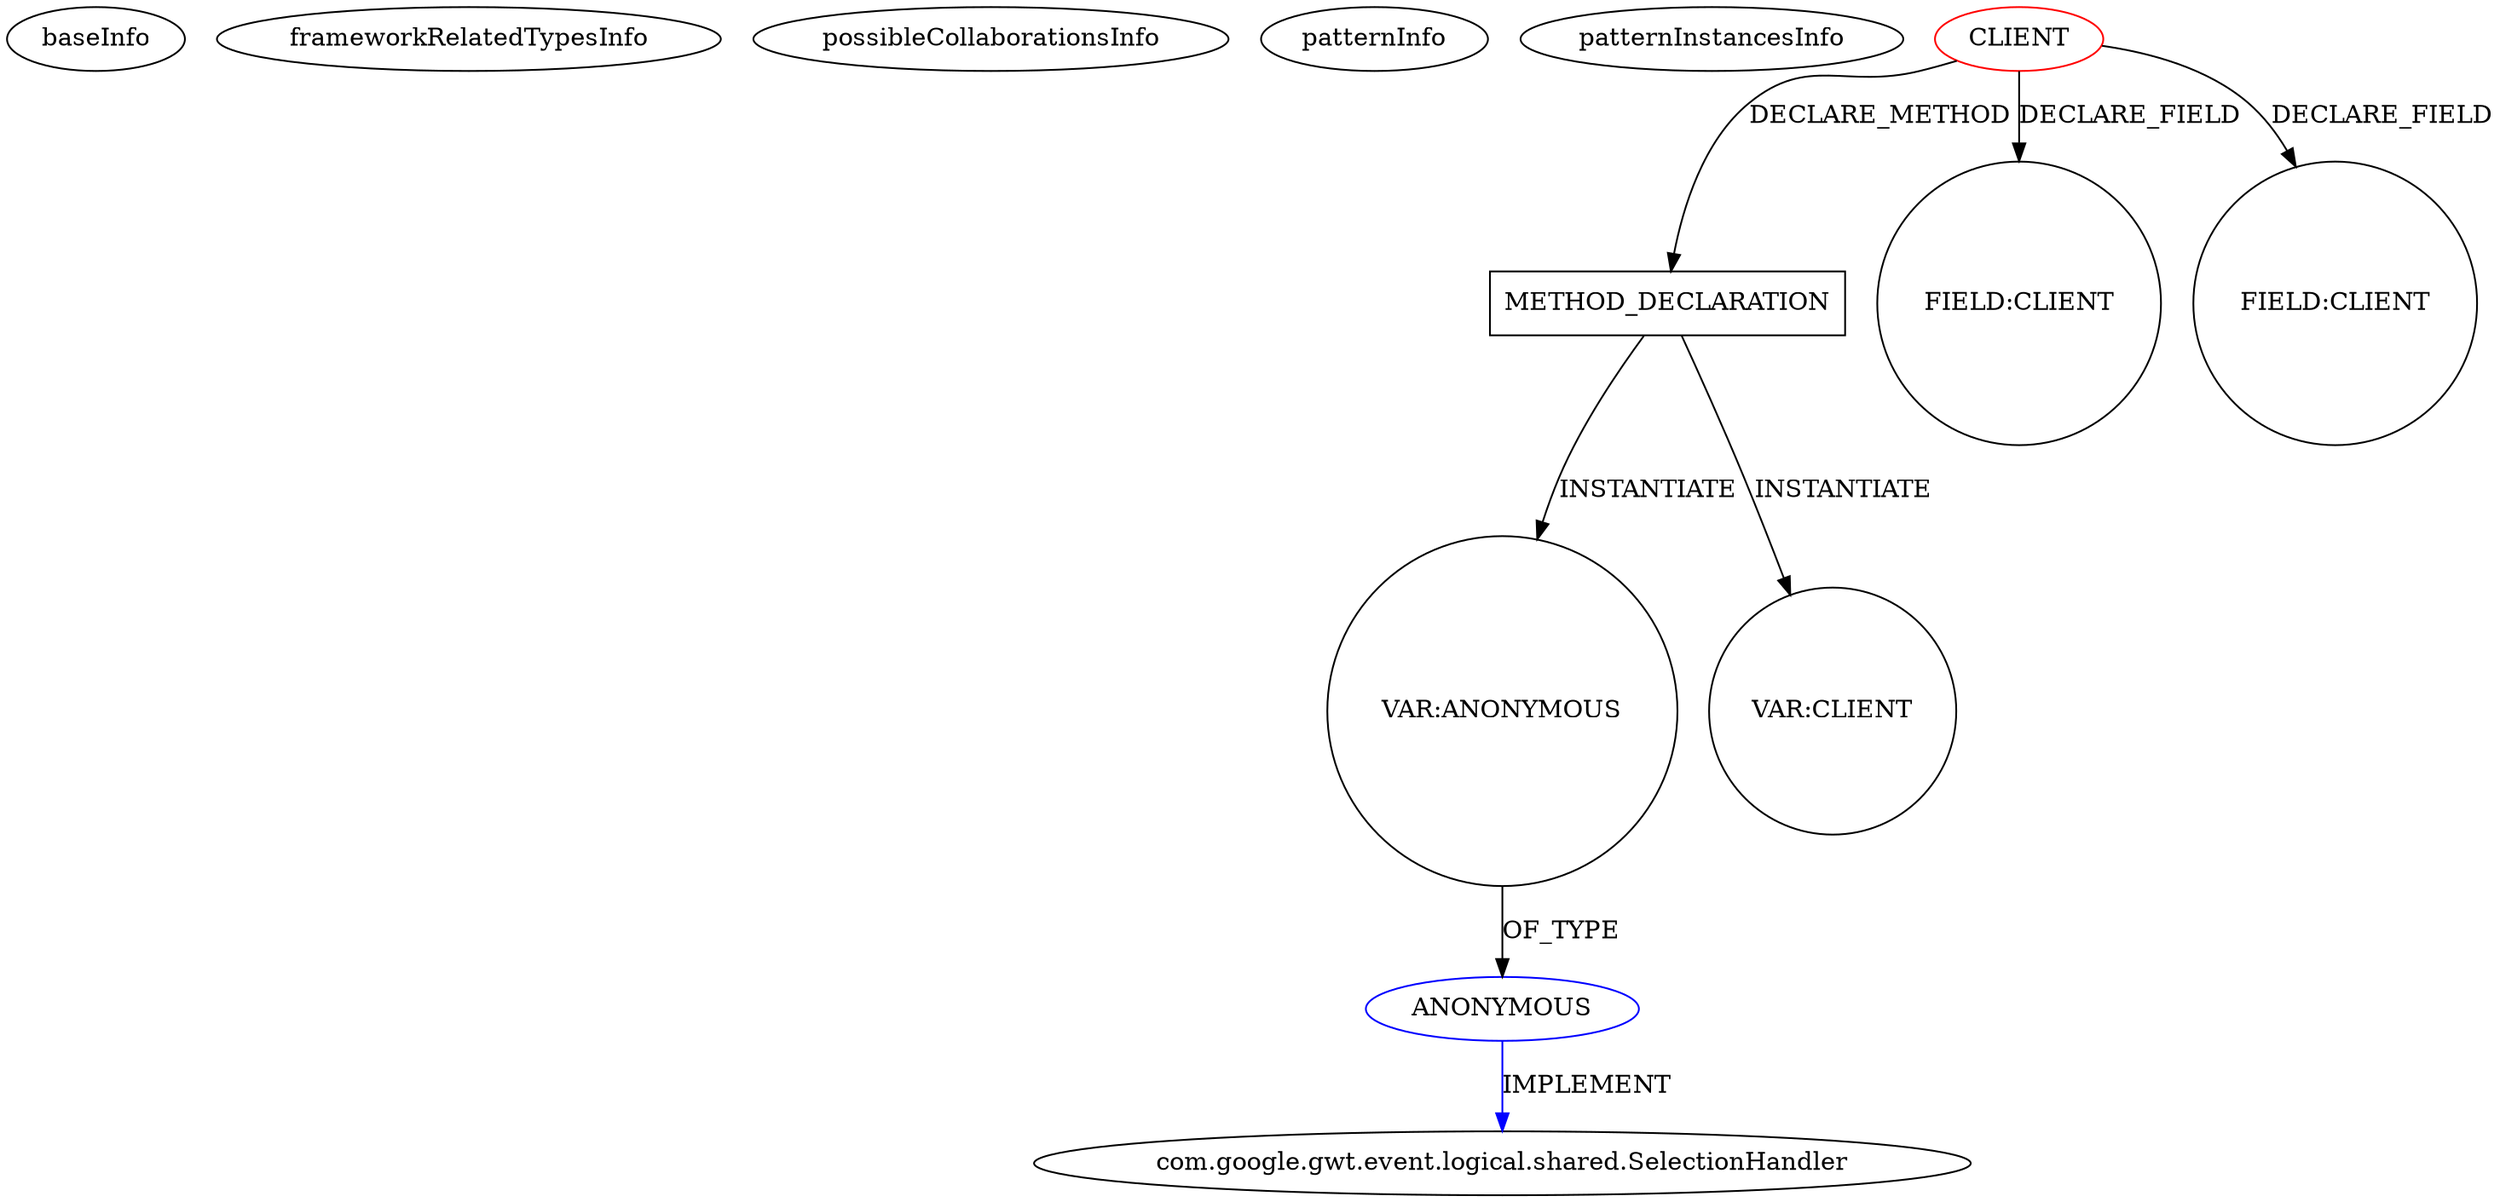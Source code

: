 digraph {
baseInfo[graphId=821,category="pattern",isAnonymous=false,possibleRelation=false]
frameworkRelatedTypesInfo[]
possibleCollaborationsInfo[]
patternInfo[frequency=2.0,patternRootClient=0]
patternInstancesInfo[0="rdomingonl-layoutTest~/rdomingonl-layoutTest/layoutTest-master/src/main/java/nl/tc/rd/exp/layouttest/client/mvp/view/WidgetDesignerView.java~WidgetDesignerView~4344",1="daonb-obudget~/daonb-obudget/obudget-master/src/client/src/org/obudget/client/Application.java~Application~1154"]
79[label="com.google.gwt.event.logical.shared.SelectionHandler",vertexType="FRAMEWORK_INTERFACE_TYPE",isFrameworkType=false]
78[label="ANONYMOUS",vertexType="REFERENCE_ANONYMOUS_DECLARATION",isFrameworkType=false,color=blue]
77[label="VAR:ANONYMOUS",vertexType="VARIABLE_EXPRESION",isFrameworkType=false,shape=circle]
70[label="METHOD_DECLARATION",vertexType="CLIENT_METHOD_DECLARATION",isFrameworkType=false,shape=box]
0[label="CLIENT",vertexType="ROOT_CLIENT_CLASS_DECLARATION",isFrameworkType=false,color=red]
72[label="VAR:CLIENT",vertexType="VARIABLE_EXPRESION",isFrameworkType=false,shape=circle]
34[label="FIELD:CLIENT",vertexType="FIELD_DECLARATION",isFrameworkType=false,shape=circle]
36[label="FIELD:CLIENT",vertexType="FIELD_DECLARATION",isFrameworkType=false,shape=circle]
0->70[label="DECLARE_METHOD"]
0->34[label="DECLARE_FIELD"]
77->78[label="OF_TYPE"]
70->72[label="INSTANTIATE"]
0->36[label="DECLARE_FIELD"]
78->79[label="IMPLEMENT",color=blue]
70->77[label="INSTANTIATE"]
}
